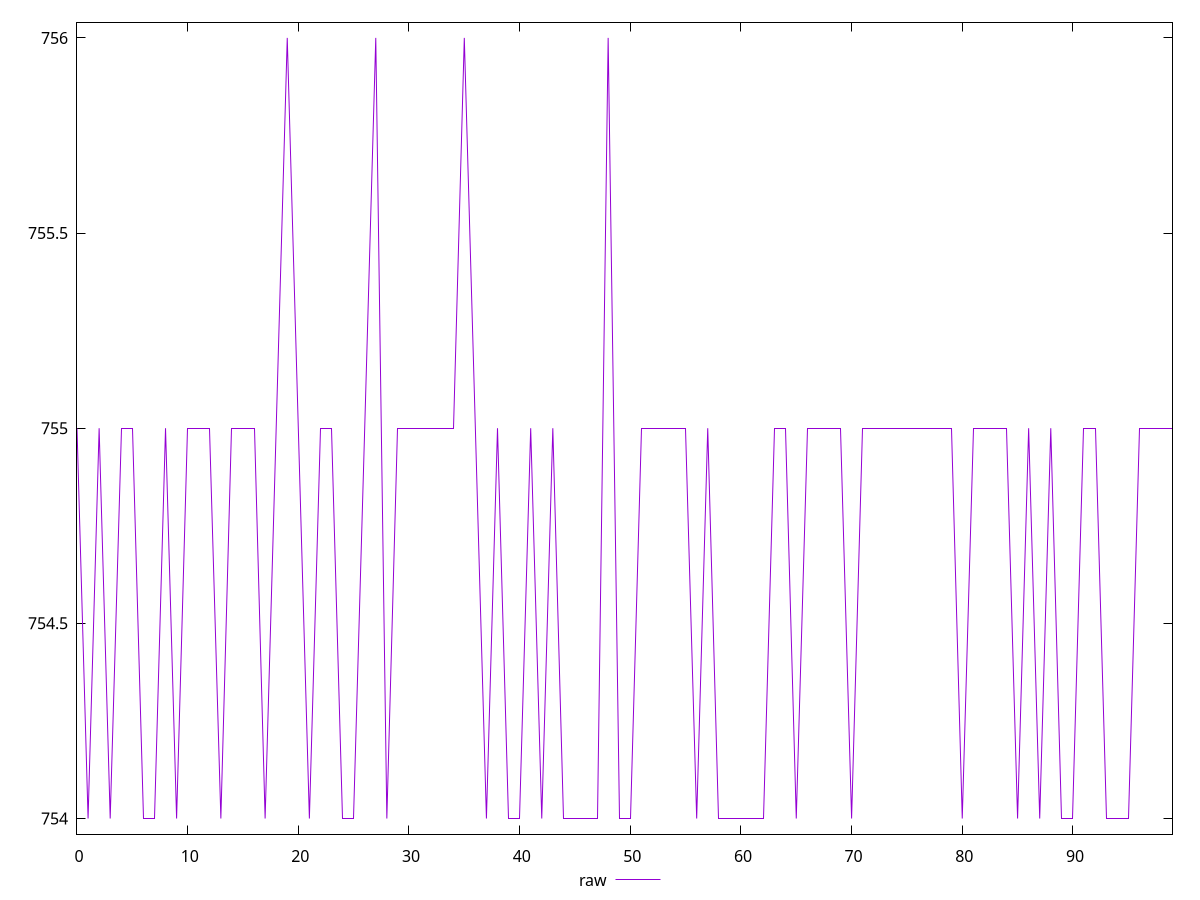 reset

$raw <<EOF
0 755
1 754
2 755
3 754
4 755
5 755
6 754
7 754
8 755
9 754
10 755
11 755
12 755
13 754
14 755
15 755
16 755
17 754
18 755
19 756
20 755
21 754
22 755
23 755
24 754
25 754
26 755
27 756
28 754
29 755
30 755
31 755
32 755
33 755
34 755
35 756
36 755
37 754
38 755
39 754
40 754
41 755
42 754
43 755
44 754
45 754
46 754
47 754
48 756
49 754
50 754
51 755
52 755
53 755
54 755
55 755
56 754
57 755
58 754
59 754
60 754
61 754
62 754
63 755
64 755
65 754
66 755
67 755
68 755
69 755
70 754
71 755
72 755
73 755
74 755
75 755
76 755
77 755
78 755
79 755
80 754
81 755
82 755
83 755
84 755
85 754
86 755
87 754
88 755
89 754
90 754
91 755
92 755
93 754
94 754
95 754
96 755
97 755
98 755
99 755
EOF

set key outside below
set xrange [0:99]
set yrange [753.96:756.04]
set terminal svg size 640, 490 enhanced background rgb 'white'
set output "report_00007_2020-12-11T15:55:29.892Z/uses-rel-preload/samples/pages+cached+noexternal+nocss/raw/values.svg"

plot $raw title "raw" with line

reset
